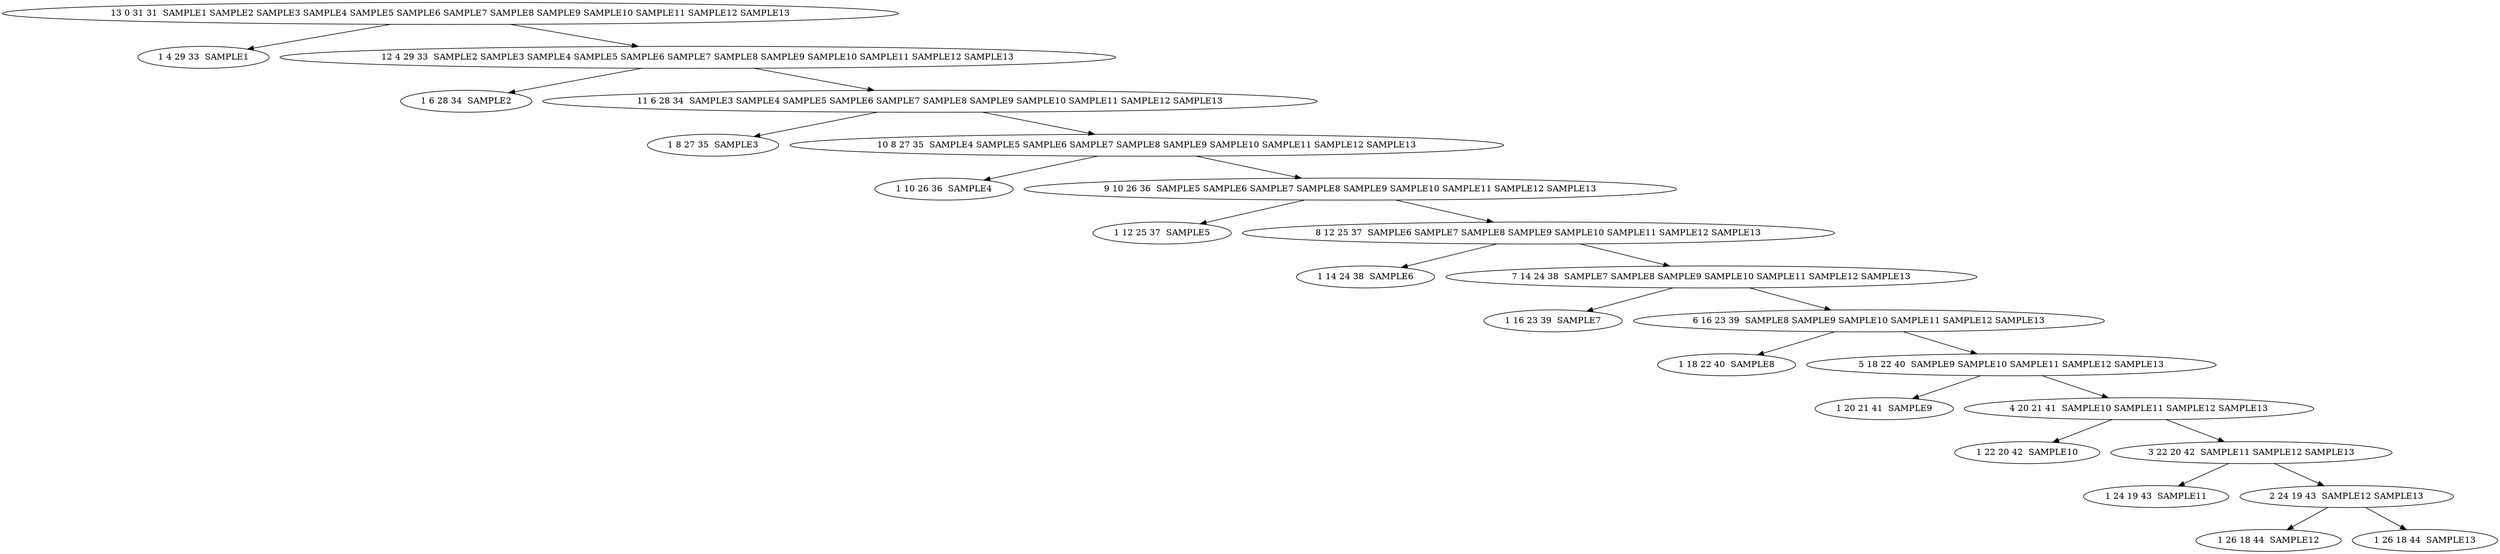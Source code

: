 digraph {
    0 [ label = "13 0 31 31  SAMPLE1 SAMPLE2 SAMPLE3 SAMPLE4 SAMPLE5 SAMPLE6 SAMPLE7 SAMPLE8 SAMPLE9 SAMPLE10 SAMPLE11 SAMPLE12 SAMPLE13" ]
    1 [ label = "1 4 29 33  SAMPLE1" ]
    2 [ label = "12 4 29 33  SAMPLE2 SAMPLE3 SAMPLE4 SAMPLE5 SAMPLE6 SAMPLE7 SAMPLE8 SAMPLE9 SAMPLE10 SAMPLE11 SAMPLE12 SAMPLE13" ]
    3 [ label = "1 6 28 34  SAMPLE2" ]
    4 [ label = "11 6 28 34  SAMPLE3 SAMPLE4 SAMPLE5 SAMPLE6 SAMPLE7 SAMPLE8 SAMPLE9 SAMPLE10 SAMPLE11 SAMPLE12 SAMPLE13" ]
    5 [ label = "1 8 27 35  SAMPLE3" ]
    6 [ label = "10 8 27 35  SAMPLE4 SAMPLE5 SAMPLE6 SAMPLE7 SAMPLE8 SAMPLE9 SAMPLE10 SAMPLE11 SAMPLE12 SAMPLE13" ]
    7 [ label = "1 10 26 36  SAMPLE4" ]
    8 [ label = "9 10 26 36  SAMPLE5 SAMPLE6 SAMPLE7 SAMPLE8 SAMPLE9 SAMPLE10 SAMPLE11 SAMPLE12 SAMPLE13" ]
    9 [ label = "1 12 25 37  SAMPLE5" ]
    10 [ label = "8 12 25 37  SAMPLE6 SAMPLE7 SAMPLE8 SAMPLE9 SAMPLE10 SAMPLE11 SAMPLE12 SAMPLE13" ]
    11 [ label = "1 14 24 38  SAMPLE6" ]
    12 [ label = "7 14 24 38  SAMPLE7 SAMPLE8 SAMPLE9 SAMPLE10 SAMPLE11 SAMPLE12 SAMPLE13" ]
    13 [ label = "1 16 23 39  SAMPLE7" ]
    14 [ label = "6 16 23 39  SAMPLE8 SAMPLE9 SAMPLE10 SAMPLE11 SAMPLE12 SAMPLE13" ]
    15 [ label = "1 18 22 40  SAMPLE8" ]
    16 [ label = "5 18 22 40  SAMPLE9 SAMPLE10 SAMPLE11 SAMPLE12 SAMPLE13" ]
    17 [ label = "1 20 21 41  SAMPLE9" ]
    18 [ label = "4 20 21 41  SAMPLE10 SAMPLE11 SAMPLE12 SAMPLE13" ]
    19 [ label = "1 22 20 42  SAMPLE10" ]
    20 [ label = "3 22 20 42  SAMPLE11 SAMPLE12 SAMPLE13" ]
    21 [ label = "1 24 19 43  SAMPLE11" ]
    22 [ label = "2 24 19 43  SAMPLE12 SAMPLE13" ]
    23 [ label = "1 26 18 44  SAMPLE12" ]
    24 [ label = "1 26 18 44  SAMPLE13" ]
    0 -> 1 [ ]
    0 -> 2 [ ]
    2 -> 3 [ ]
    2 -> 4 [ ]
    4 -> 5 [ ]
    4 -> 6 [ ]
    6 -> 7 [ ]
    6 -> 8 [ ]
    8 -> 9 [ ]
    8 -> 10 [ ]
    10 -> 11 [ ]
    10 -> 12 [ ]
    12 -> 13 [ ]
    12 -> 14 [ ]
    14 -> 15 [ ]
    14 -> 16 [ ]
    16 -> 17 [ ]
    16 -> 18 [ ]
    18 -> 19 [ ]
    18 -> 20 [ ]
    20 -> 21 [ ]
    20 -> 22 [ ]
    22 -> 23 [ ]
    22 -> 24 [ ]
}
